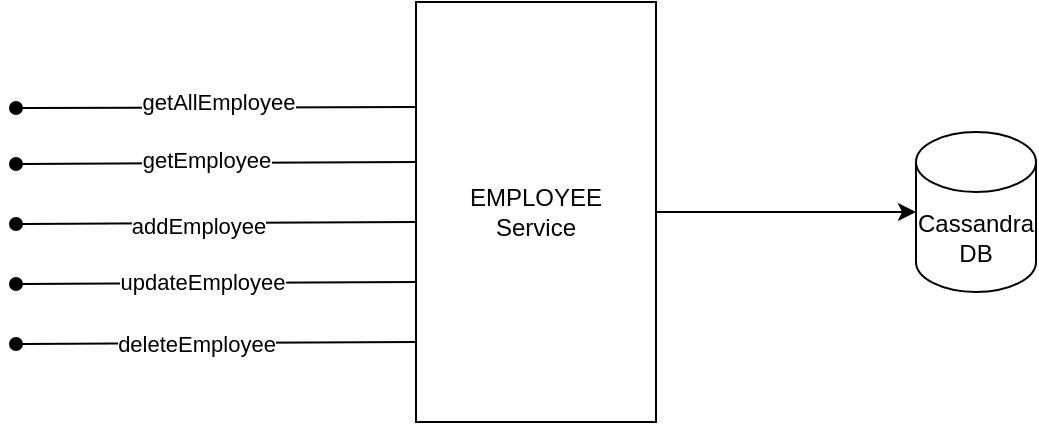 <mxfile version="14.1.8" type="device"><diagram id="WLI4g6Vn5xrYHlckvtj-" name="Page-1"><mxGraphModel dx="946" dy="622" grid="1" gridSize="10" guides="1" tooltips="1" connect="1" arrows="1" fold="1" page="1" pageScale="1" pageWidth="1169" pageHeight="827" math="0" shadow="0"><root><mxCell id="0"/><mxCell id="1" parent="0"/><mxCell id="laofK3CJ0JD5RrKTYLze-16" style="edgeStyle=none;rounded=0;orthogonalLoop=1;jettySize=auto;html=1;entryX=0;entryY=0.5;entryDx=0;entryDy=0;entryPerimeter=0;endArrow=classic;endFill=1;" edge="1" parent="1" source="laofK3CJ0JD5RrKTYLze-2" target="laofK3CJ0JD5RrKTYLze-15"><mxGeometry relative="1" as="geometry"/></mxCell><mxCell id="laofK3CJ0JD5RrKTYLze-2" value="EMPLOYEE&lt;br&gt;Service" style="rounded=0;whiteSpace=wrap;html=1;" vertex="1" parent="1"><mxGeometry x="440" y="160" width="120" height="210" as="geometry"/></mxCell><mxCell id="laofK3CJ0JD5RrKTYLze-3" value="" style="endArrow=oval;html=1;exitX=0;exitY=0.25;exitDx=0;exitDy=0;endFill=1;" edge="1" parent="1" source="laofK3CJ0JD5RrKTYLze-2"><mxGeometry width="50" height="50" relative="1" as="geometry"><mxPoint x="270" y="360" as="sourcePoint"/><mxPoint x="240" y="213" as="targetPoint"/></mxGeometry></mxCell><mxCell id="laofK3CJ0JD5RrKTYLze-10" value="getAllEmployee" style="edgeLabel;html=1;align=center;verticalAlign=middle;resizable=0;points=[];" vertex="1" connectable="0" parent="laofK3CJ0JD5RrKTYLze-3"><mxGeometry x="0.19" y="-3" relative="1" as="geometry"><mxPoint x="20" as="offset"/></mxGeometry></mxCell><mxCell id="laofK3CJ0JD5RrKTYLze-4" value="" style="endArrow=oval;html=1;exitX=0;exitY=0.25;exitDx=0;exitDy=0;endFill=1;" edge="1" parent="1"><mxGeometry width="50" height="50" relative="1" as="geometry"><mxPoint x="440" y="240" as="sourcePoint"/><mxPoint x="240" y="241" as="targetPoint"/></mxGeometry></mxCell><mxCell id="laofK3CJ0JD5RrKTYLze-11" value="getEmployee" style="edgeLabel;html=1;align=center;verticalAlign=middle;resizable=0;points=[];" vertex="1" connectable="0" parent="laofK3CJ0JD5RrKTYLze-4"><mxGeometry x="0.15" y="-2" relative="1" as="geometry"><mxPoint x="10" as="offset"/></mxGeometry></mxCell><mxCell id="laofK3CJ0JD5RrKTYLze-5" value="" style="endArrow=oval;html=1;exitX=0;exitY=0.25;exitDx=0;exitDy=0;endFill=1;" edge="1" parent="1"><mxGeometry width="50" height="50" relative="1" as="geometry"><mxPoint x="440" y="270" as="sourcePoint"/><mxPoint x="240" y="271" as="targetPoint"/></mxGeometry></mxCell><mxCell id="laofK3CJ0JD5RrKTYLze-12" value="addEmployee" style="edgeLabel;html=1;align=center;verticalAlign=middle;resizable=0;points=[];" vertex="1" connectable="0" parent="laofK3CJ0JD5RrKTYLze-5"><mxGeometry x="0.09" y="1" relative="1" as="geometry"><mxPoint as="offset"/></mxGeometry></mxCell><mxCell id="laofK3CJ0JD5RrKTYLze-6" value="" style="endArrow=oval;html=1;exitX=0;exitY=0.25;exitDx=0;exitDy=0;endFill=1;" edge="1" parent="1"><mxGeometry width="50" height="50" relative="1" as="geometry"><mxPoint x="440" y="300" as="sourcePoint"/><mxPoint x="240" y="301" as="targetPoint"/></mxGeometry></mxCell><mxCell id="laofK3CJ0JD5RrKTYLze-13" value="updateEmployee" style="edgeLabel;html=1;align=center;verticalAlign=middle;resizable=0;points=[];" vertex="1" connectable="0" parent="laofK3CJ0JD5RrKTYLze-6"><mxGeometry x="0.37" y="-1" relative="1" as="geometry"><mxPoint x="30" as="offset"/></mxGeometry></mxCell><mxCell id="laofK3CJ0JD5RrKTYLze-7" value="" style="endArrow=oval;html=1;exitX=0;exitY=0.25;exitDx=0;exitDy=0;endFill=1;" edge="1" parent="1"><mxGeometry width="50" height="50" relative="1" as="geometry"><mxPoint x="440" y="330" as="sourcePoint"/><mxPoint x="240" y="331" as="targetPoint"/></mxGeometry></mxCell><mxCell id="laofK3CJ0JD5RrKTYLze-14" value="deleteEmployee" style="edgeLabel;html=1;align=center;verticalAlign=middle;resizable=0;points=[];" vertex="1" connectable="0" parent="laofK3CJ0JD5RrKTYLze-7"><mxGeometry x="0.2" relative="1" as="geometry"><mxPoint x="10" as="offset"/></mxGeometry></mxCell><mxCell id="laofK3CJ0JD5RrKTYLze-15" value="Cassandra&lt;br&gt;DB" style="shape=cylinder3;whiteSpace=wrap;html=1;boundedLbl=1;backgroundOutline=1;size=15;" vertex="1" parent="1"><mxGeometry x="690" y="225" width="60" height="80" as="geometry"/></mxCell></root></mxGraphModel></diagram></mxfile>